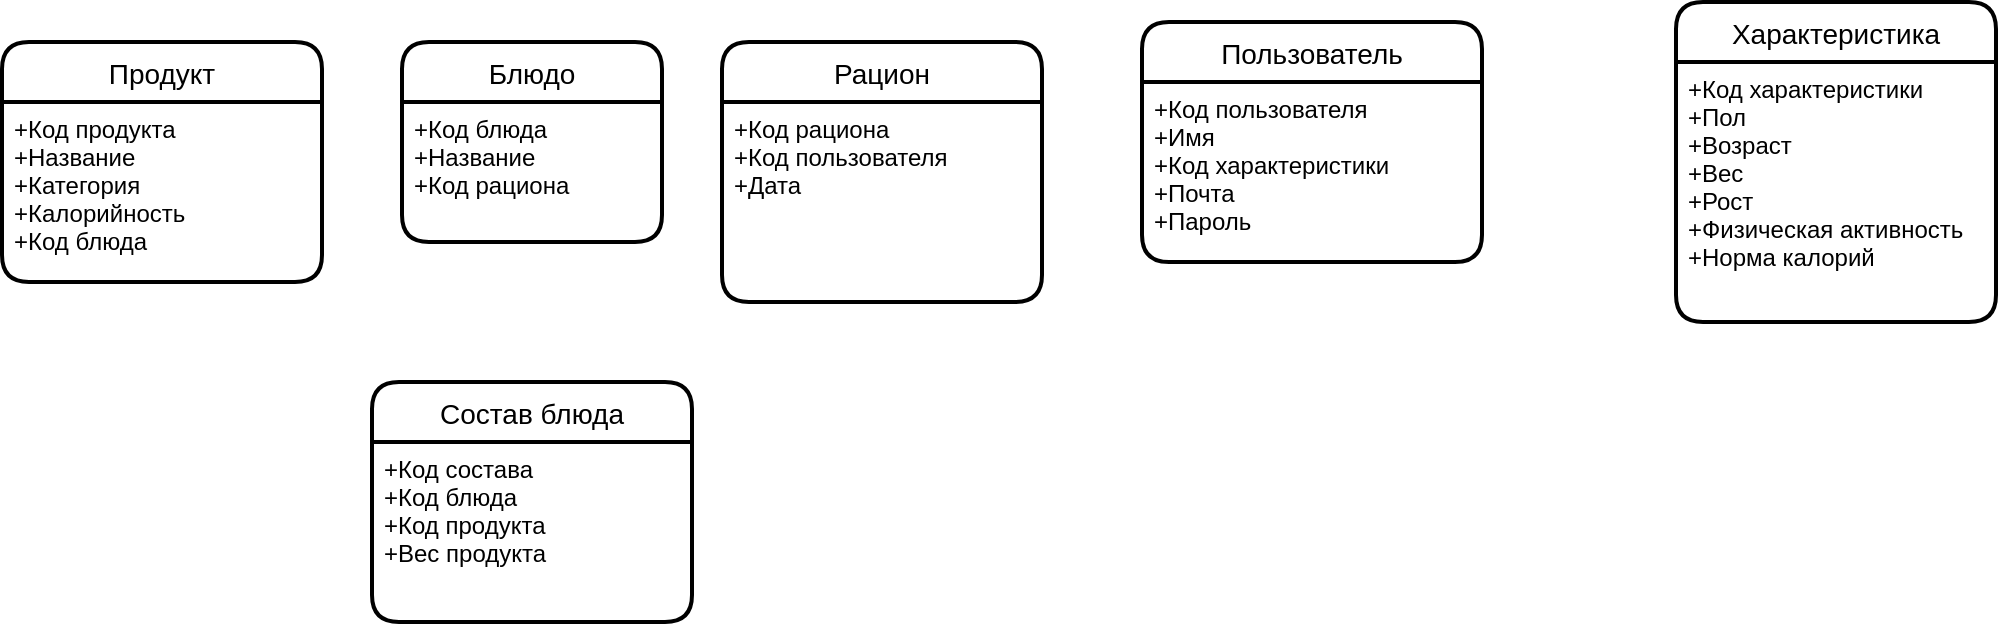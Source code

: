 <mxfile version="20.5.3" type="device"><diagram id="pwRr0FDgzIITpmIv9nmh" name="Page-1"><mxGraphModel dx="2448" dy="1933" grid="1" gridSize="10" guides="1" tooltips="1" connect="1" arrows="1" fold="1" page="1" pageScale="1" pageWidth="827" pageHeight="1169" math="0" shadow="0"><root><mxCell id="0"/><mxCell id="1" parent="0"/><mxCell id="joV9iyrbn_PEjWrfuxYv-5" value="Продукт" style="swimlane;childLayout=stackLayout;horizontal=1;startSize=30;horizontalStack=0;rounded=1;fontSize=14;fontStyle=0;strokeWidth=2;resizeParent=0;resizeLast=1;shadow=0;dashed=0;align=center;" parent="1" vertex="1"><mxGeometry x="-10" width="160" height="120" as="geometry"/></mxCell><mxCell id="joV9iyrbn_PEjWrfuxYv-6" value="+Код продукта&#10;+Название&#10;+Категория&#10;+Калорийность&#10;+Код блюда" style="align=left;strokeColor=none;fillColor=none;spacingLeft=4;fontSize=12;verticalAlign=top;resizable=0;rotatable=0;part=1;" parent="joV9iyrbn_PEjWrfuxYv-5" vertex="1"><mxGeometry y="30" width="160" height="90" as="geometry"/></mxCell><mxCell id="joV9iyrbn_PEjWrfuxYv-7" value="Блюдо" style="swimlane;childLayout=stackLayout;horizontal=1;startSize=30;horizontalStack=0;rounded=1;fontSize=14;fontStyle=0;strokeWidth=2;resizeParent=0;resizeLast=1;shadow=0;dashed=0;align=center;" parent="1" vertex="1"><mxGeometry x="190" width="130" height="100" as="geometry"/></mxCell><mxCell id="joV9iyrbn_PEjWrfuxYv-8" value="+Код блюда&#10;+Название&#10;+Код рациона&#10;" style="align=left;strokeColor=none;fillColor=none;spacingLeft=4;fontSize=12;verticalAlign=top;resizable=0;rotatable=0;part=1;" parent="joV9iyrbn_PEjWrfuxYv-7" vertex="1"><mxGeometry y="30" width="130" height="70" as="geometry"/></mxCell><mxCell id="joV9iyrbn_PEjWrfuxYv-9" value="Пользователь" style="swimlane;childLayout=stackLayout;horizontal=1;startSize=30;horizontalStack=0;rounded=1;fontSize=14;fontStyle=0;strokeWidth=2;resizeParent=0;resizeLast=1;shadow=0;dashed=0;align=center;" parent="1" vertex="1"><mxGeometry x="560" y="-10" width="170" height="120" as="geometry"/></mxCell><mxCell id="joV9iyrbn_PEjWrfuxYv-10" value="+Код пользователя&#10;+Имя&#10;+Код характеристики&#10;+Почта&#10;+Пароль&#10;" style="align=left;strokeColor=none;fillColor=none;spacingLeft=4;fontSize=12;verticalAlign=top;resizable=0;rotatable=0;part=1;" parent="joV9iyrbn_PEjWrfuxYv-9" vertex="1"><mxGeometry y="30" width="170" height="90" as="geometry"/></mxCell><mxCell id="joV9iyrbn_PEjWrfuxYv-12" value="Характеристика" style="swimlane;childLayout=stackLayout;horizontal=1;startSize=30;horizontalStack=0;rounded=1;fontSize=14;fontStyle=0;strokeWidth=2;resizeParent=0;resizeLast=1;shadow=0;dashed=0;align=center;" parent="1" vertex="1"><mxGeometry x="827" y="-20" width="160" height="160" as="geometry"/></mxCell><mxCell id="joV9iyrbn_PEjWrfuxYv-13" value="+Код характеристики&#10;+Пол&#10;+Возраст&#10;+Вес&#10;+Рост&#10;+Физическая активность&#10;+Норма калорий" style="align=left;strokeColor=none;fillColor=none;spacingLeft=4;fontSize=12;verticalAlign=top;resizable=0;rotatable=0;part=1;" parent="joV9iyrbn_PEjWrfuxYv-12" vertex="1"><mxGeometry y="30" width="160" height="130" as="geometry"/></mxCell><mxCell id="joV9iyrbn_PEjWrfuxYv-17" value="Рацион" style="swimlane;childLayout=stackLayout;horizontal=1;startSize=30;horizontalStack=0;rounded=1;fontSize=14;fontStyle=0;strokeWidth=2;resizeParent=0;resizeLast=1;shadow=0;dashed=0;align=center;" parent="1" vertex="1"><mxGeometry x="350" width="160" height="130" as="geometry"/></mxCell><mxCell id="joV9iyrbn_PEjWrfuxYv-18" value="+Код рациона&#10;+Код пользователя&#10;+Дата &#10;" style="align=left;strokeColor=none;fillColor=none;spacingLeft=4;fontSize=12;verticalAlign=top;resizable=0;rotatable=0;part=1;" parent="joV9iyrbn_PEjWrfuxYv-17" vertex="1"><mxGeometry y="30" width="160" height="100" as="geometry"/></mxCell><mxCell id="jcfJKmJKzj1A8NodpG8G-5" value="Состав блюда" style="swimlane;childLayout=stackLayout;horizontal=1;startSize=30;horizontalStack=0;rounded=1;fontSize=14;fontStyle=0;strokeWidth=2;resizeParent=0;resizeLast=1;shadow=0;dashed=0;align=center;" vertex="1" parent="1"><mxGeometry x="175" y="170" width="160" height="120" as="geometry"/></mxCell><mxCell id="jcfJKmJKzj1A8NodpG8G-6" value="+Код состава&#10;+Код блюда&#10;+Код продукта&#10;+Вес продукта" style="align=left;strokeColor=none;fillColor=none;spacingLeft=4;fontSize=12;verticalAlign=top;resizable=0;rotatable=0;part=1;" vertex="1" parent="jcfJKmJKzj1A8NodpG8G-5"><mxGeometry y="30" width="160" height="90" as="geometry"/></mxCell></root></mxGraphModel></diagram></mxfile>